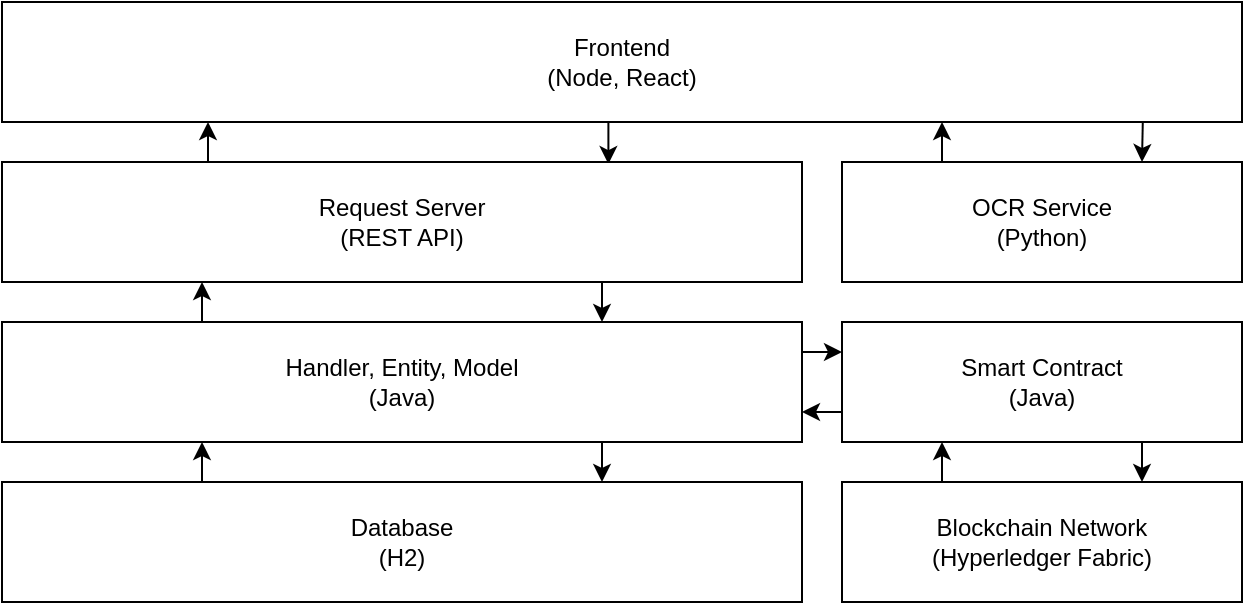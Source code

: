 <mxfile version="20.6.2" type="device"><diagram id="cvZ9SIq7hxSaTM2lCNq6" name="Page-1"><mxGraphModel dx="981" dy="499" grid="1" gridSize="10" guides="1" tooltips="1" connect="1" arrows="1" fold="1" page="1" pageScale="1" pageWidth="850" pageHeight="1100" math="0" shadow="0"><root><mxCell id="0"/><mxCell id="1" parent="0"/><mxCell id="tgchVUMliZ4eyjGusjq4-13" style="edgeStyle=orthogonalEdgeStyle;rounded=0;orthogonalLoop=1;jettySize=auto;html=1;exitX=0.5;exitY=1;exitDx=0;exitDy=0;entryX=0.758;entryY=0.017;entryDx=0;entryDy=0;startArrow=none;startFill=0;endArrow=classic;endFill=1;entryPerimeter=0;" parent="1" source="tgchVUMliZ4eyjGusjq4-1" target="tgchVUMliZ4eyjGusjq4-2" edge="1"><mxGeometry relative="1" as="geometry"/></mxCell><mxCell id="tgchVUMliZ4eyjGusjq4-1" value="Frontend&lt;br&gt;(Node, React)" style="rounded=0;whiteSpace=wrap;html=1;" parent="1" vertex="1"><mxGeometry x="80" y="150" width="620" height="60" as="geometry"/></mxCell><mxCell id="tgchVUMliZ4eyjGusjq4-12" style="edgeStyle=orthogonalEdgeStyle;rounded=0;orthogonalLoop=1;jettySize=auto;html=1;exitX=0.25;exitY=0;exitDx=0;exitDy=0;startArrow=none;startFill=0;endArrow=classic;endFill=1;" parent="1" source="tgchVUMliZ4eyjGusjq4-2" edge="1"><mxGeometry relative="1" as="geometry"><mxPoint x="183" y="210" as="targetPoint"/></mxGeometry></mxCell><mxCell id="tgchVUMliZ4eyjGusjq4-18" style="edgeStyle=orthogonalEdgeStyle;rounded=0;orthogonalLoop=1;jettySize=auto;html=1;exitX=0.75;exitY=1;exitDx=0;exitDy=0;entryX=0.75;entryY=0;entryDx=0;entryDy=0;startArrow=none;startFill=0;endArrow=classic;endFill=1;" parent="1" source="tgchVUMliZ4eyjGusjq4-2" target="tgchVUMliZ4eyjGusjq4-5" edge="1"><mxGeometry relative="1" as="geometry"/></mxCell><mxCell id="tgchVUMliZ4eyjGusjq4-2" value="Request Server&lt;br&gt;(REST API)" style="rounded=0;whiteSpace=wrap;html=1;" parent="1" vertex="1"><mxGeometry x="80" y="230" width="400" height="60" as="geometry"/></mxCell><mxCell id="tgchVUMliZ4eyjGusjq4-6" style="edgeStyle=orthogonalEdgeStyle;rounded=0;orthogonalLoop=1;jettySize=auto;html=1;exitX=0.25;exitY=0;exitDx=0;exitDy=0;" parent="1" source="tgchVUMliZ4eyjGusjq4-4" edge="1"><mxGeometry relative="1" as="geometry"><mxPoint x="550" y="210" as="targetPoint"/></mxGeometry></mxCell><mxCell id="tgchVUMliZ4eyjGusjq4-10" style="edgeStyle=orthogonalEdgeStyle;rounded=0;orthogonalLoop=1;jettySize=auto;html=1;exitX=0.75;exitY=0;exitDx=0;exitDy=0;entryX=0.92;entryY=1;entryDx=0;entryDy=0;entryPerimeter=0;startArrow=classic;startFill=1;endArrow=none;endFill=0;" parent="1" source="tgchVUMliZ4eyjGusjq4-4" target="tgchVUMliZ4eyjGusjq4-1" edge="1"><mxGeometry relative="1" as="geometry"/></mxCell><mxCell id="tgchVUMliZ4eyjGusjq4-4" value="OCR Service&lt;br&gt;(Python)" style="rounded=0;whiteSpace=wrap;html=1;" parent="1" vertex="1"><mxGeometry x="500" y="230" width="200" height="60" as="geometry"/></mxCell><mxCell id="tgchVUMliZ4eyjGusjq4-17" style="edgeStyle=orthogonalEdgeStyle;rounded=0;orthogonalLoop=1;jettySize=auto;html=1;exitX=0.25;exitY=0;exitDx=0;exitDy=0;entryX=0.25;entryY=1;entryDx=0;entryDy=0;startArrow=none;startFill=0;endArrow=classic;endFill=1;" parent="1" source="tgchVUMliZ4eyjGusjq4-5" target="tgchVUMliZ4eyjGusjq4-2" edge="1"><mxGeometry relative="1" as="geometry"/></mxCell><mxCell id="tgchVUMliZ4eyjGusjq4-24" style="edgeStyle=orthogonalEdgeStyle;rounded=0;orthogonalLoop=1;jettySize=auto;html=1;exitX=0.75;exitY=1;exitDx=0;exitDy=0;entryX=0.75;entryY=0;entryDx=0;entryDy=0;startArrow=none;startFill=0;endArrow=classic;endFill=1;" parent="1" source="tgchVUMliZ4eyjGusjq4-5" target="tgchVUMliZ4eyjGusjq4-22" edge="1"><mxGeometry relative="1" as="geometry"/></mxCell><mxCell id="q9XK8jDDl05nGJZmmI34-1" style="edgeStyle=orthogonalEdgeStyle;rounded=0;orthogonalLoop=1;jettySize=auto;html=1;exitX=1;exitY=0.25;exitDx=0;exitDy=0;entryX=0;entryY=0.25;entryDx=0;entryDy=0;" edge="1" parent="1" source="tgchVUMliZ4eyjGusjq4-5" target="tgchVUMliZ4eyjGusjq4-25"><mxGeometry relative="1" as="geometry"/></mxCell><mxCell id="tgchVUMliZ4eyjGusjq4-5" value="Handler, Entity, Model&lt;br&gt;(Java)" style="rounded=0;whiteSpace=wrap;html=1;" parent="1" vertex="1"><mxGeometry x="80" y="310" width="400" height="60" as="geometry"/></mxCell><mxCell id="q9XK8jDDl05nGJZmmI34-3" style="edgeStyle=orthogonalEdgeStyle;rounded=0;orthogonalLoop=1;jettySize=auto;html=1;exitX=0.25;exitY=0;exitDx=0;exitDy=0;entryX=0.25;entryY=1;entryDx=0;entryDy=0;" edge="1" parent="1" source="tgchVUMliZ4eyjGusjq4-15" target="tgchVUMliZ4eyjGusjq4-25"><mxGeometry relative="1" as="geometry"/></mxCell><mxCell id="tgchVUMliZ4eyjGusjq4-15" value="Blockchain Network&lt;br&gt;(Hyperledger Fabric)" style="rounded=0;whiteSpace=wrap;html=1;" parent="1" vertex="1"><mxGeometry x="500" y="390" width="200" height="60" as="geometry"/></mxCell><mxCell id="tgchVUMliZ4eyjGusjq4-23" style="edgeStyle=orthogonalEdgeStyle;rounded=0;orthogonalLoop=1;jettySize=auto;html=1;exitX=0.25;exitY=0;exitDx=0;exitDy=0;entryX=0.25;entryY=1;entryDx=0;entryDy=0;startArrow=none;startFill=0;endArrow=classic;endFill=1;" parent="1" source="tgchVUMliZ4eyjGusjq4-22" target="tgchVUMliZ4eyjGusjq4-5" edge="1"><mxGeometry relative="1" as="geometry"/></mxCell><mxCell id="tgchVUMliZ4eyjGusjq4-22" value="Database&lt;br&gt;(H2)" style="rounded=0;whiteSpace=wrap;html=1;" parent="1" vertex="1"><mxGeometry x="80" y="390" width="400" height="60" as="geometry"/></mxCell><mxCell id="q9XK8jDDl05nGJZmmI34-2" style="edgeStyle=orthogonalEdgeStyle;rounded=0;orthogonalLoop=1;jettySize=auto;html=1;exitX=0;exitY=0.75;exitDx=0;exitDy=0;entryX=1;entryY=0.75;entryDx=0;entryDy=0;" edge="1" parent="1" source="tgchVUMliZ4eyjGusjq4-25" target="tgchVUMliZ4eyjGusjq4-5"><mxGeometry relative="1" as="geometry"/></mxCell><mxCell id="q9XK8jDDl05nGJZmmI34-4" style="edgeStyle=orthogonalEdgeStyle;rounded=0;orthogonalLoop=1;jettySize=auto;html=1;exitX=0.75;exitY=1;exitDx=0;exitDy=0;entryX=0.75;entryY=0;entryDx=0;entryDy=0;" edge="1" parent="1" source="tgchVUMliZ4eyjGusjq4-25" target="tgchVUMliZ4eyjGusjq4-15"><mxGeometry relative="1" as="geometry"/></mxCell><mxCell id="tgchVUMliZ4eyjGusjq4-25" value="Smart Contract&lt;br&gt;(Java)" style="rounded=0;whiteSpace=wrap;html=1;" parent="1" vertex="1"><mxGeometry x="500" y="310" width="200" height="60" as="geometry"/></mxCell></root></mxGraphModel></diagram></mxfile>